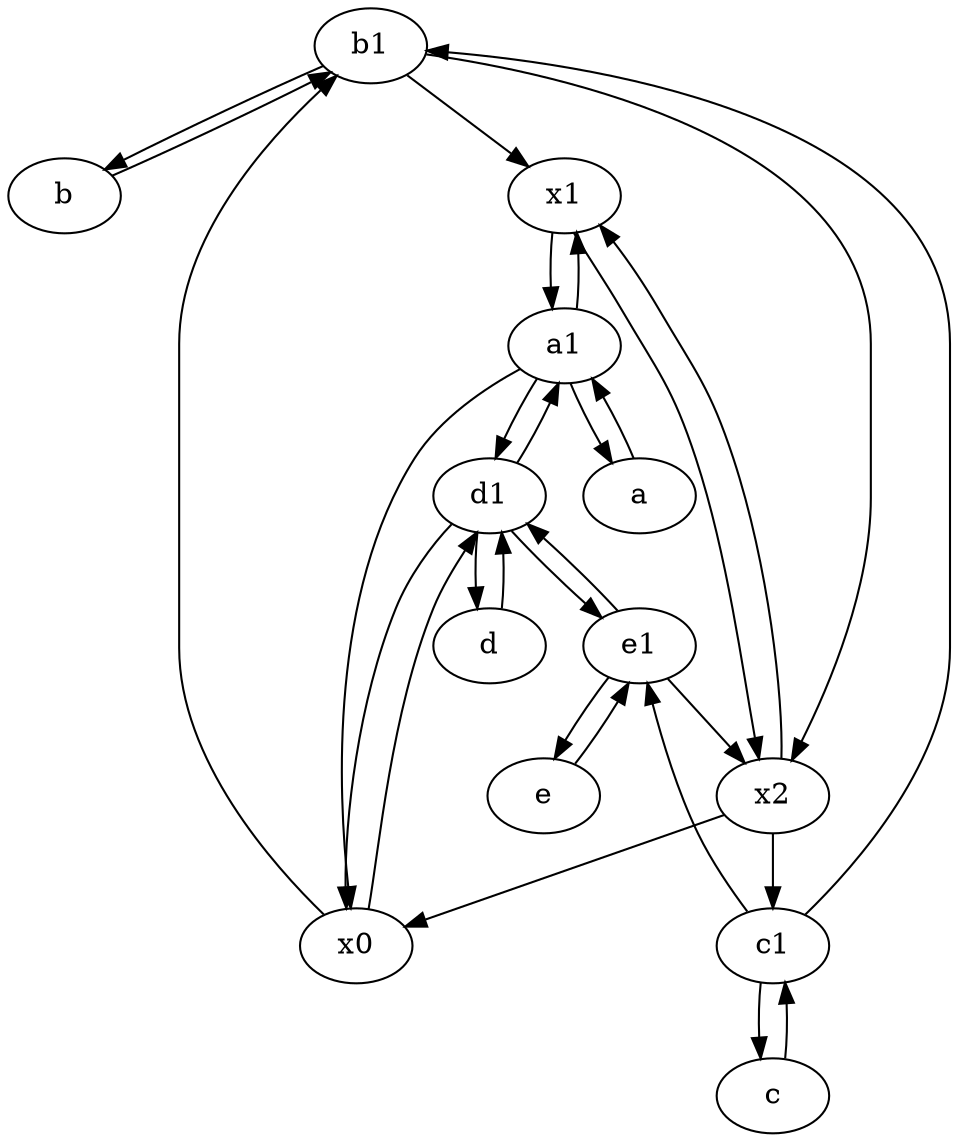 digraph  {
	b1 [pos="45,20!"];
	c [pos="20,10!"];
	d1 [pos="25,30!"];
	e [pos="30,50!"];
	a1 [pos="40,15!"];
	c1 [pos="30,15!"];
	e1 [pos="25,45!"];
	d [pos="20,30!"];
	a [pos="40,10!"];
	x0;
	b [pos="50,20!"];
	x1;
	x2;
	e1 -> e;
	e1 -> d1;
	x1 -> a1;
	a1 -> x1;
	a -> a1;
	x2 -> x0;
	x0 -> d1;
	x1 -> x2;
	e1 -> x2;
	c1 -> e1;
	a1 -> a;
	x2 -> c1;
	d1 -> d;
	d1 -> e1;
	x2 -> x1;
	d -> d1;
	c1 -> b1;
	c1 -> c;
	a1 -> x0;
	a1 -> d1;
	b1 -> x1;
	c -> c1;
	b -> b1;
	b1 -> b;
	d1 -> a1;
	e -> e1;
	x0 -> b1;
	d1 -> x0;
	b1 -> x2;

	}